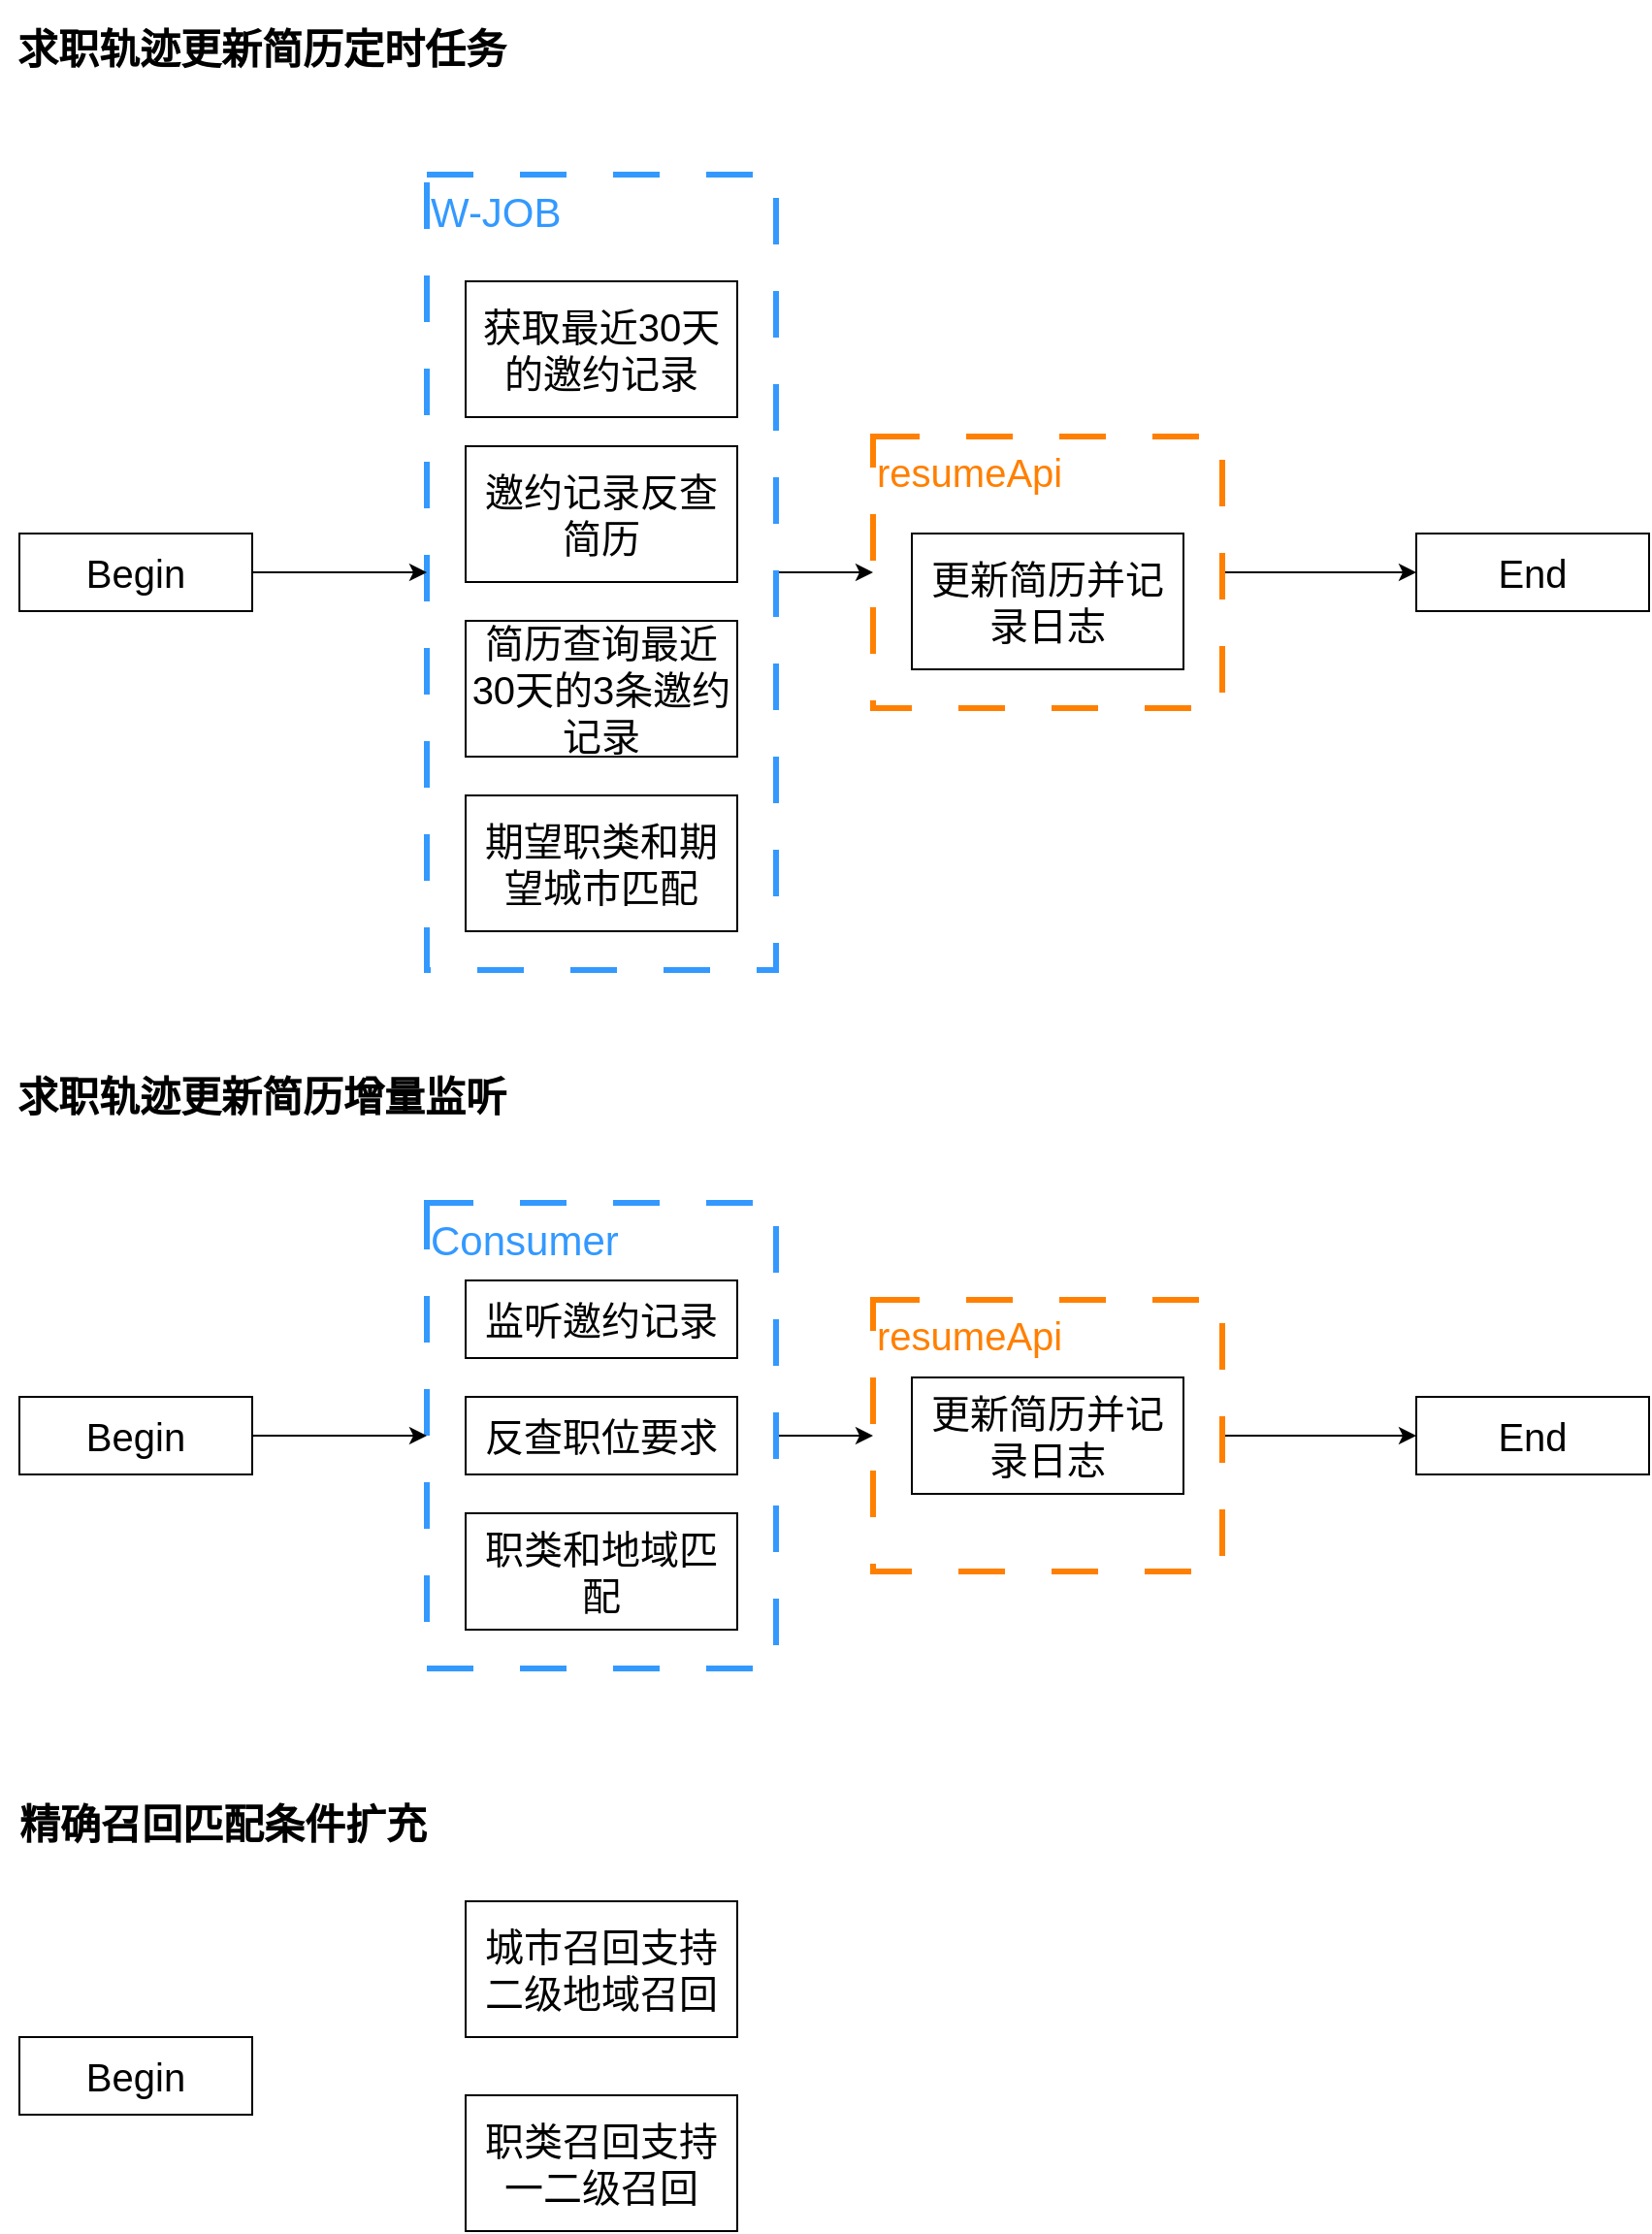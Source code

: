 <mxfile version="22.0.8" type="github">
  <diagram name="第 1 页" id="ihjfTGa4Z9mBENfCkQT5">
    <mxGraphModel dx="1834" dy="1190" grid="1" gridSize="10" guides="1" tooltips="1" connect="1" arrows="1" fold="1" page="0" pageScale="1" pageWidth="827" pageHeight="1169" math="0" shadow="0">
      <root>
        <mxCell id="0" />
        <mxCell id="1" parent="0" />
        <mxCell id="Ea9zUbj0oUbrzYRTjW1f-38" style="edgeStyle=orthogonalEdgeStyle;rounded=0;orthogonalLoop=1;jettySize=auto;html=1;entryX=0;entryY=0.5;entryDx=0;entryDy=0;" edge="1" parent="1" source="Ea9zUbj0oUbrzYRTjW1f-35" target="Ea9zUbj0oUbrzYRTjW1f-32">
          <mxGeometry relative="1" as="geometry" />
        </mxCell>
        <mxCell id="Ea9zUbj0oUbrzYRTjW1f-35" value="resumeApi" style="rounded=0;whiteSpace=wrap;html=1;dashed=1;dashPattern=8 8;strokeColor=#FF8000;strokeWidth=3;verticalAlign=top;align=left;fontSize=20;fontColor=#FF8000;" vertex="1" parent="1">
          <mxGeometry x="330" y="590" width="180" height="140" as="geometry" />
        </mxCell>
        <mxCell id="Ea9zUbj0oUbrzYRTjW1f-37" style="edgeStyle=orthogonalEdgeStyle;rounded=0;orthogonalLoop=1;jettySize=auto;html=1;entryX=0;entryY=0.5;entryDx=0;entryDy=0;" edge="1" parent="1" source="Ea9zUbj0oUbrzYRTjW1f-34" target="Ea9zUbj0oUbrzYRTjW1f-35">
          <mxGeometry relative="1" as="geometry" />
        </mxCell>
        <mxCell id="Ea9zUbj0oUbrzYRTjW1f-34" value="Consumer" style="rounded=0;whiteSpace=wrap;html=1;dashed=1;dashPattern=8 8;strokeColor=#3399FF;strokeWidth=3;align=left;horizontal=1;verticalAlign=top;fontSize=21;fontColor=#3399FF;" vertex="1" parent="1">
          <mxGeometry x="100" y="540" width="180" height="240" as="geometry" />
        </mxCell>
        <mxCell id="Ea9zUbj0oUbrzYRTjW1f-40" style="edgeStyle=orthogonalEdgeStyle;rounded=0;orthogonalLoop=1;jettySize=auto;html=1;entryX=0;entryY=0.5;entryDx=0;entryDy=0;" edge="1" parent="1" source="Ea9zUbj0oUbrzYRTjW1f-24" target="Ea9zUbj0oUbrzYRTjW1f-18">
          <mxGeometry relative="1" as="geometry" />
        </mxCell>
        <mxCell id="Ea9zUbj0oUbrzYRTjW1f-24" value="resumeApi" style="rounded=0;whiteSpace=wrap;html=1;dashed=1;dashPattern=8 8;strokeColor=#FF8000;strokeWidth=3;verticalAlign=top;align=left;fontSize=20;fontColor=#FF8000;" vertex="1" parent="1">
          <mxGeometry x="330" y="145" width="180" height="140" as="geometry" />
        </mxCell>
        <mxCell id="Ea9zUbj0oUbrzYRTjW1f-39" style="edgeStyle=orthogonalEdgeStyle;rounded=0;orthogonalLoop=1;jettySize=auto;html=1;entryX=0;entryY=0.5;entryDx=0;entryDy=0;" edge="1" parent="1" source="Ea9zUbj0oUbrzYRTjW1f-19" target="Ea9zUbj0oUbrzYRTjW1f-24">
          <mxGeometry relative="1" as="geometry" />
        </mxCell>
        <mxCell id="Ea9zUbj0oUbrzYRTjW1f-19" value="W-JOB" style="rounded=0;whiteSpace=wrap;html=1;dashed=1;dashPattern=8 8;strokeColor=#3399FF;strokeWidth=3;align=left;horizontal=1;verticalAlign=top;fontSize=21;fontColor=#3399FF;" vertex="1" parent="1">
          <mxGeometry x="100" y="10" width="180" height="410" as="geometry" />
        </mxCell>
        <mxCell id="Ea9zUbj0oUbrzYRTjW1f-1" value="求职轨迹更新简历定时任务" style="text;html=1;strokeColor=none;fillColor=none;align=center;verticalAlign=middle;whiteSpace=wrap;rounded=0;fontSize=21;fontStyle=1" vertex="1" parent="1">
          <mxGeometry x="-120" y="-80" width="270" height="50" as="geometry" />
        </mxCell>
        <mxCell id="Ea9zUbj0oUbrzYRTjW1f-22" style="edgeStyle=orthogonalEdgeStyle;rounded=0;orthogonalLoop=1;jettySize=auto;html=1;entryX=0;entryY=0.5;entryDx=0;entryDy=0;" edge="1" parent="1" source="Ea9zUbj0oUbrzYRTjW1f-3" target="Ea9zUbj0oUbrzYRTjW1f-19">
          <mxGeometry relative="1" as="geometry" />
        </mxCell>
        <mxCell id="Ea9zUbj0oUbrzYRTjW1f-3" value="Begin" style="rounded=0;whiteSpace=wrap;html=1;fontSize=20;" vertex="1" parent="1">
          <mxGeometry x="-110" y="195" width="120" height="40" as="geometry" />
        </mxCell>
        <mxCell id="Ea9zUbj0oUbrzYRTjW1f-4" value="获取最近30天的邀约记录" style="rounded=0;whiteSpace=wrap;html=1;fontSize=20;" vertex="1" parent="1">
          <mxGeometry x="120" y="65" width="140" height="70" as="geometry" />
        </mxCell>
        <mxCell id="Ea9zUbj0oUbrzYRTjW1f-8" value="邀约记录反查简历" style="rounded=0;whiteSpace=wrap;html=1;fontSize=20;" vertex="1" parent="1">
          <mxGeometry x="120" y="150" width="140" height="70" as="geometry" />
        </mxCell>
        <mxCell id="Ea9zUbj0oUbrzYRTjW1f-10" value="简历查询最近30天的3条邀约记录" style="rounded=0;whiteSpace=wrap;html=1;fontSize=20;" vertex="1" parent="1">
          <mxGeometry x="120" y="240" width="140" height="70" as="geometry" />
        </mxCell>
        <mxCell id="Ea9zUbj0oUbrzYRTjW1f-12" value="期望职类和期望城市匹配" style="rounded=0;whiteSpace=wrap;html=1;fontSize=20;" vertex="1" parent="1">
          <mxGeometry x="120" y="330" width="140" height="70" as="geometry" />
        </mxCell>
        <mxCell id="Ea9zUbj0oUbrzYRTjW1f-14" value="更新简历并记录日志" style="rounded=0;whiteSpace=wrap;html=1;fontSize=20;" vertex="1" parent="1">
          <mxGeometry x="350" y="195" width="140" height="70" as="geometry" />
        </mxCell>
        <mxCell id="Ea9zUbj0oUbrzYRTjW1f-18" value="End" style="rounded=0;whiteSpace=wrap;html=1;fontSize=20;" vertex="1" parent="1">
          <mxGeometry x="610" y="195" width="120" height="40" as="geometry" />
        </mxCell>
        <mxCell id="Ea9zUbj0oUbrzYRTjW1f-25" value="求职轨迹更新简历增量监听" style="text;html=1;strokeColor=none;fillColor=none;align=center;verticalAlign=middle;whiteSpace=wrap;rounded=0;fontSize=21;fontStyle=1" vertex="1" parent="1">
          <mxGeometry x="-120" y="460" width="270" height="50" as="geometry" />
        </mxCell>
        <mxCell id="Ea9zUbj0oUbrzYRTjW1f-36" style="edgeStyle=orthogonalEdgeStyle;rounded=0;orthogonalLoop=1;jettySize=auto;html=1;entryX=0;entryY=0.5;entryDx=0;entryDy=0;" edge="1" parent="1" source="Ea9zUbj0oUbrzYRTjW1f-26" target="Ea9zUbj0oUbrzYRTjW1f-34">
          <mxGeometry relative="1" as="geometry" />
        </mxCell>
        <mxCell id="Ea9zUbj0oUbrzYRTjW1f-26" value="Begin" style="rounded=0;whiteSpace=wrap;html=1;fontSize=20;" vertex="1" parent="1">
          <mxGeometry x="-110" y="640" width="120" height="40" as="geometry" />
        </mxCell>
        <mxCell id="Ea9zUbj0oUbrzYRTjW1f-27" value="监听邀约记录" style="whiteSpace=wrap;html=1;fontSize=20;rounded=0;" vertex="1" parent="1">
          <mxGeometry x="120" y="580" width="140" height="40" as="geometry" />
        </mxCell>
        <mxCell id="Ea9zUbj0oUbrzYRTjW1f-29" value="反查职位要求" style="whiteSpace=wrap;html=1;fontSize=20;rounded=0;" vertex="1" parent="1">
          <mxGeometry x="120" y="640" width="140" height="40" as="geometry" />
        </mxCell>
        <mxCell id="Ea9zUbj0oUbrzYRTjW1f-30" value="职类和地域匹配" style="whiteSpace=wrap;html=1;fontSize=20;rounded=0;" vertex="1" parent="1">
          <mxGeometry x="120" y="700" width="140" height="60" as="geometry" />
        </mxCell>
        <mxCell id="Ea9zUbj0oUbrzYRTjW1f-31" value="更新简历并记录日志" style="whiteSpace=wrap;html=1;fontSize=20;rounded=0;" vertex="1" parent="1">
          <mxGeometry x="350" y="630" width="140" height="60" as="geometry" />
        </mxCell>
        <mxCell id="Ea9zUbj0oUbrzYRTjW1f-32" value="End" style="rounded=0;whiteSpace=wrap;html=1;fontSize=20;" vertex="1" parent="1">
          <mxGeometry x="610" y="640" width="120" height="40" as="geometry" />
        </mxCell>
        <mxCell id="Ea9zUbj0oUbrzYRTjW1f-41" value="精确召回匹配条件扩充" style="text;html=1;strokeColor=none;fillColor=none;align=center;verticalAlign=middle;whiteSpace=wrap;rounded=0;fontSize=21;fontStyle=1" vertex="1" parent="1">
          <mxGeometry x="-120" y="840" width="230" height="40" as="geometry" />
        </mxCell>
        <mxCell id="Ea9zUbj0oUbrzYRTjW1f-43" value="Begin" style="rounded=0;whiteSpace=wrap;html=1;fontSize=20;" vertex="1" parent="1">
          <mxGeometry x="-110" y="970" width="120" height="40" as="geometry" />
        </mxCell>
        <mxCell id="Ea9zUbj0oUbrzYRTjW1f-46" value="城市召回支持二级地域召回" style="whiteSpace=wrap;html=1;fontSize=20;rounded=0;" vertex="1" parent="1">
          <mxGeometry x="120" y="900" width="140" height="70" as="geometry" />
        </mxCell>
        <mxCell id="Ea9zUbj0oUbrzYRTjW1f-48" value="职类召回支持一二级召回" style="whiteSpace=wrap;html=1;fontSize=20;rounded=0;" vertex="1" parent="1">
          <mxGeometry x="120" y="1000" width="140" height="70" as="geometry" />
        </mxCell>
      </root>
    </mxGraphModel>
  </diagram>
</mxfile>
